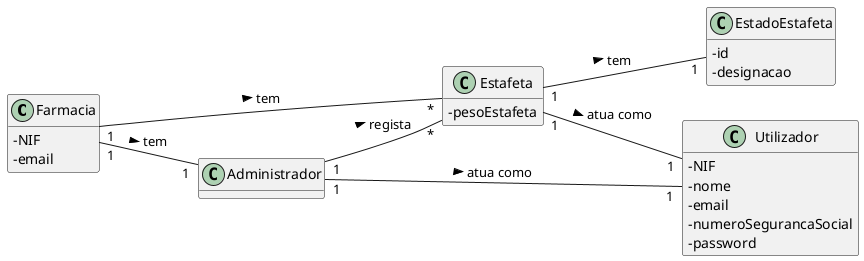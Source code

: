 @startuml
skinparam classAttributeIconSize 0
hide methods
left to right direction

class Farmacia {
  -NIF
  -email
}

class Estafeta {
  -pesoEstafeta
}

class EstadoEstafeta {
  -id
  -designacao
}

class Utilizador {
  -NIF
  -nome
  -email
  -numeroSegurancaSocial
  -password
}

Estafeta "1" -- "1" EstadoEstafeta: tem >
Estafeta "1" -- "1" Utilizador: atua como >
Administrador "1" -- "1" Utilizador: atua como >
Administrador "1" -- "*" Estafeta: regista >
Farmacia "1" -- "*" Estafeta: tem >
Farmacia "1" -- "1" Administrador: tem >

@enduml